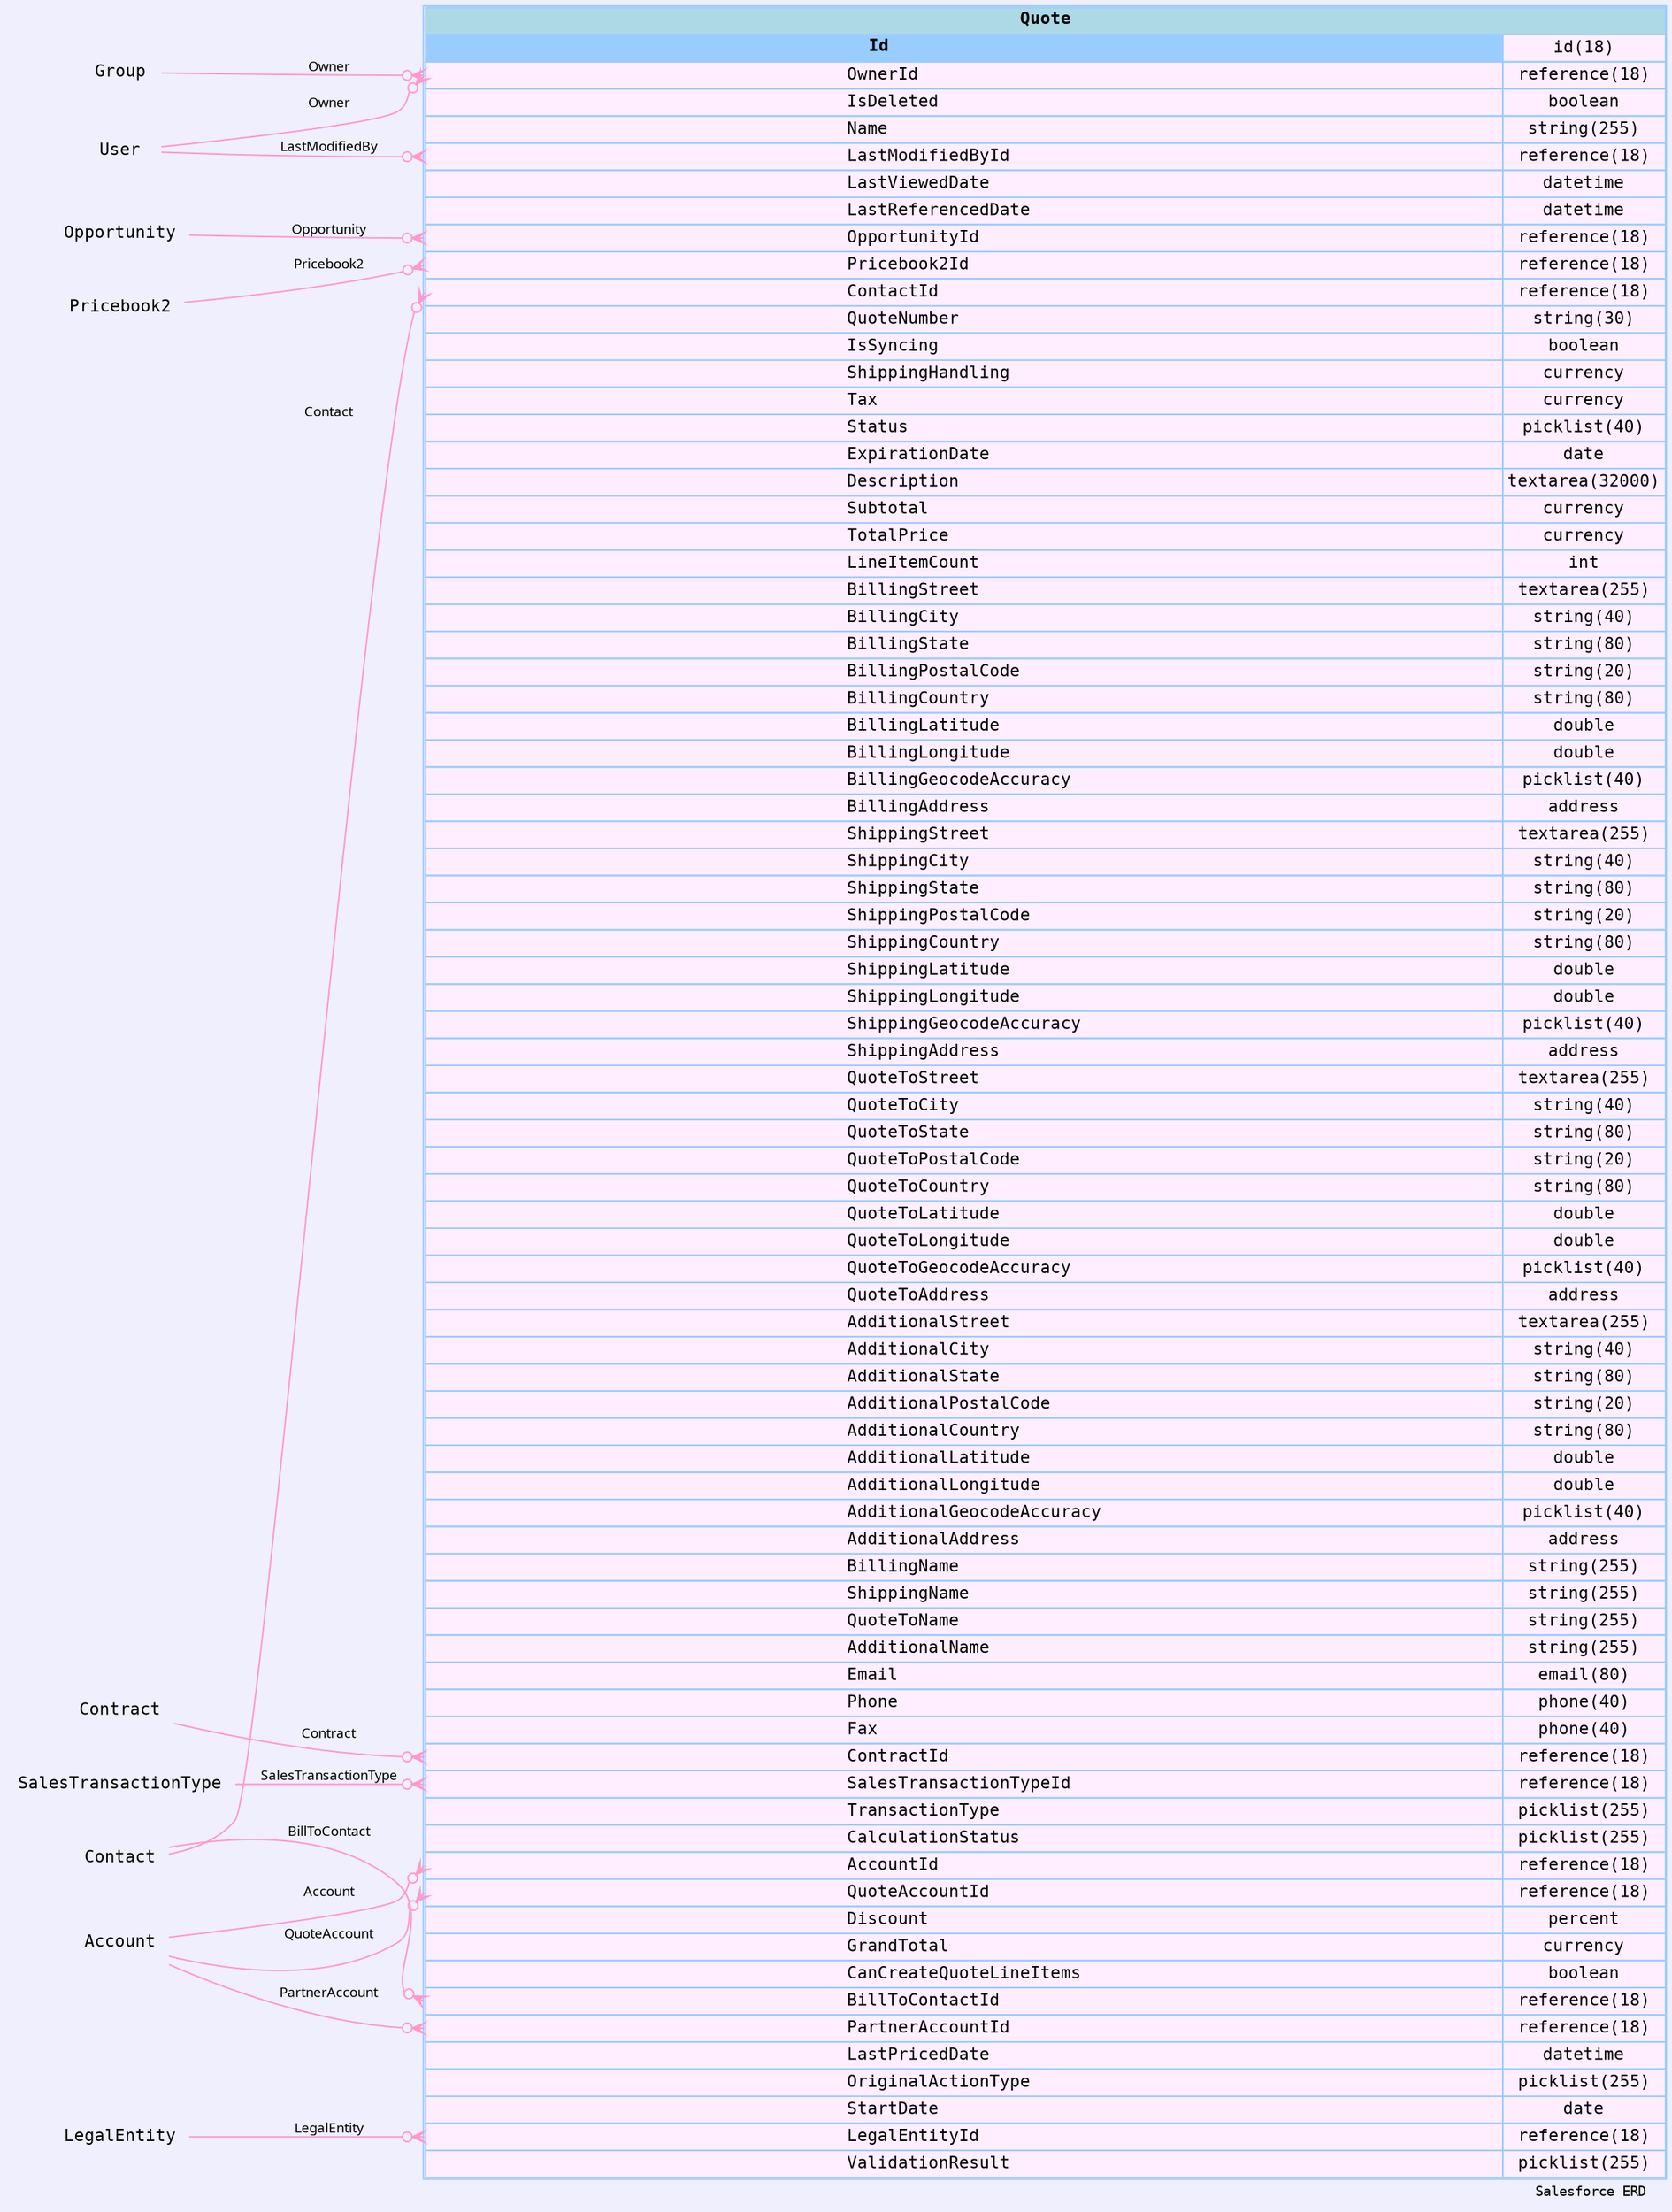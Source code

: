 
        digraph "Salesforce+ ERD" {  
            graph [  
              rankdir="RL"  
              bgcolor="#efeffd"  
              label="Salesforce ERD "  
              labeljust="r"  
              nodesep="0.18"  
              ranksep="0.46"        
              fontname="Courier"  
              fontsize="9"  
            ];  
            node [  
              fontname="Courier"  
              fontsize="11"  
              shape="plaintext"  
              color="#99ccff"  
            ];  
            edge [ arrowsize="0.8"   ];
        
            Quote [shape=none, margin=0, label=<
                <table border="1" cellborder="1" cellspacing="0" bgcolor="#ffeeff" >   
                  <tr><td colspan="3" bgcolor="lightblue"><b>Quote</b></td></tr>
             <tr>
                                        <td  bgcolor="#99ccff" port="Id" align="left">
                                           <b>Id</b>
                                        </td><td>id(18)</td></tr> <tr>
                                         <td port="OwnerId" align="left">
                                         OwnerId
                                       </td><td>reference(18)</td></tr> <tr>
                                         <td port="IsDeleted" align="left">
                                         IsDeleted
                                       </td><td>boolean</td></tr> <tr>
                                         <td port="Name" align="left">
                                         Name
                                       </td><td>string(255)</td></tr> <tr>
                                         <td port="LastModifiedById" align="left">
                                         LastModifiedById
                                       </td><td>reference(18)</td></tr> <tr>
                                         <td port="LastViewedDate" align="left">
                                         LastViewedDate
                                       </td><td>datetime</td></tr> <tr>
                                         <td port="LastReferencedDate" align="left">
                                         LastReferencedDate
                                       </td><td>datetime</td></tr> <tr>
                                         <td port="OpportunityId" align="left">
                                         OpportunityId
                                       </td><td>reference(18)</td></tr> <tr>
                                         <td port="Pricebook2Id" align="left">
                                         Pricebook2Id
                                       </td><td>reference(18)</td></tr> <tr>
                                         <td port="ContactId" align="left">
                                         ContactId
                                       </td><td>reference(18)</td></tr> <tr>
                                         <td port="QuoteNumber" align="left">
                                         QuoteNumber
                                       </td><td>string(30)</td></tr> <tr>
                                         <td port="IsSyncing" align="left">
                                         IsSyncing
                                       </td><td>boolean</td></tr> <tr>
                                         <td port="ShippingHandling" align="left">
                                         ShippingHandling
                                       </td><td>currency</td></tr> <tr>
                                         <td port="Tax" align="left">
                                         Tax
                                       </td><td>currency</td></tr> <tr>
                                         <td port="Status" align="left">
                                         Status
                                       </td><td>picklist(40)</td></tr> <tr>
                                         <td port="ExpirationDate" align="left">
                                         ExpirationDate
                                       </td><td>date</td></tr> <tr>
                                         <td port="Description" align="left">
                                         Description
                                       </td><td>textarea(32000)</td></tr> <tr>
                                         <td port="Subtotal" align="left">
                                         Subtotal
                                       </td><td>currency</td></tr> <tr>
                                         <td port="TotalPrice" align="left">
                                         TotalPrice
                                       </td><td>currency</td></tr> <tr>
                                         <td port="LineItemCount" align="left">
                                         LineItemCount
                                       </td><td>int</td></tr> <tr>
                                         <td port="BillingStreet" align="left">
                                         BillingStreet
                                       </td><td>textarea(255)</td></tr> <tr>
                                         <td port="BillingCity" align="left">
                                         BillingCity
                                       </td><td>string(40)</td></tr> <tr>
                                         <td port="BillingState" align="left">
                                         BillingState
                                       </td><td>string(80)</td></tr> <tr>
                                         <td port="BillingPostalCode" align="left">
                                         BillingPostalCode
                                       </td><td>string(20)</td></tr> <tr>
                                         <td port="BillingCountry" align="left">
                                         BillingCountry
                                       </td><td>string(80)</td></tr> <tr>
                                         <td port="BillingLatitude" align="left">
                                         BillingLatitude
                                       </td><td>double</td></tr> <tr>
                                         <td port="BillingLongitude" align="left">
                                         BillingLongitude
                                       </td><td>double</td></tr> <tr>
                                         <td port="BillingGeocodeAccuracy" align="left">
                                         BillingGeocodeAccuracy
                                       </td><td>picklist(40)</td></tr> <tr>
                                         <td port="BillingAddress" align="left">
                                         BillingAddress
                                       </td><td>address</td></tr> <tr>
                                         <td port="ShippingStreet" align="left">
                                         ShippingStreet
                                       </td><td>textarea(255)</td></tr> <tr>
                                         <td port="ShippingCity" align="left">
                                         ShippingCity
                                       </td><td>string(40)</td></tr> <tr>
                                         <td port="ShippingState" align="left">
                                         ShippingState
                                       </td><td>string(80)</td></tr> <tr>
                                         <td port="ShippingPostalCode" align="left">
                                         ShippingPostalCode
                                       </td><td>string(20)</td></tr> <tr>
                                         <td port="ShippingCountry" align="left">
                                         ShippingCountry
                                       </td><td>string(80)</td></tr> <tr>
                                         <td port="ShippingLatitude" align="left">
                                         ShippingLatitude
                                       </td><td>double</td></tr> <tr>
                                         <td port="ShippingLongitude" align="left">
                                         ShippingLongitude
                                       </td><td>double</td></tr> <tr>
                                         <td port="ShippingGeocodeAccuracy" align="left">
                                         ShippingGeocodeAccuracy
                                       </td><td>picklist(40)</td></tr> <tr>
                                         <td port="ShippingAddress" align="left">
                                         ShippingAddress
                                       </td><td>address</td></tr> <tr>
                                         <td port="QuoteToStreet" align="left">
                                         QuoteToStreet
                                       </td><td>textarea(255)</td></tr> <tr>
                                         <td port="QuoteToCity" align="left">
                                         QuoteToCity
                                       </td><td>string(40)</td></tr> <tr>
                                         <td port="QuoteToState" align="left">
                                         QuoteToState
                                       </td><td>string(80)</td></tr> <tr>
                                         <td port="QuoteToPostalCode" align="left">
                                         QuoteToPostalCode
                                       </td><td>string(20)</td></tr> <tr>
                                         <td port="QuoteToCountry" align="left">
                                         QuoteToCountry
                                       </td><td>string(80)</td></tr> <tr>
                                         <td port="QuoteToLatitude" align="left">
                                         QuoteToLatitude
                                       </td><td>double</td></tr> <tr>
                                         <td port="QuoteToLongitude" align="left">
                                         QuoteToLongitude
                                       </td><td>double</td></tr> <tr>
                                         <td port="QuoteToGeocodeAccuracy" align="left">
                                         QuoteToGeocodeAccuracy
                                       </td><td>picklist(40)</td></tr> <tr>
                                         <td port="QuoteToAddress" align="left">
                                         QuoteToAddress
                                       </td><td>address</td></tr> <tr>
                                         <td port="AdditionalStreet" align="left">
                                         AdditionalStreet
                                       </td><td>textarea(255)</td></tr> <tr>
                                         <td port="AdditionalCity" align="left">
                                         AdditionalCity
                                       </td><td>string(40)</td></tr> <tr>
                                         <td port="AdditionalState" align="left">
                                         AdditionalState
                                       </td><td>string(80)</td></tr> <tr>
                                         <td port="AdditionalPostalCode" align="left">
                                         AdditionalPostalCode
                                       </td><td>string(20)</td></tr> <tr>
                                         <td port="AdditionalCountry" align="left">
                                         AdditionalCountry
                                       </td><td>string(80)</td></tr> <tr>
                                         <td port="AdditionalLatitude" align="left">
                                         AdditionalLatitude
                                       </td><td>double</td></tr> <tr>
                                         <td port="AdditionalLongitude" align="left">
                                         AdditionalLongitude
                                       </td><td>double</td></tr> <tr>
                                         <td port="AdditionalGeocodeAccuracy" align="left">
                                         AdditionalGeocodeAccuracy
                                       </td><td>picklist(40)</td></tr> <tr>
                                         <td port="AdditionalAddress" align="left">
                                         AdditionalAddress
                                       </td><td>address</td></tr> <tr>
                                         <td port="BillingName" align="left">
                                         BillingName
                                       </td><td>string(255)</td></tr> <tr>
                                         <td port="ShippingName" align="left">
                                         ShippingName
                                       </td><td>string(255)</td></tr> <tr>
                                         <td port="QuoteToName" align="left">
                                         QuoteToName
                                       </td><td>string(255)</td></tr> <tr>
                                         <td port="AdditionalName" align="left">
                                         AdditionalName
                                       </td><td>string(255)</td></tr> <tr>
                                         <td port="Email" align="left">
                                         Email
                                       </td><td>email(80)</td></tr> <tr>
                                         <td port="Phone" align="left">
                                         Phone
                                       </td><td>phone(40)</td></tr> <tr>
                                         <td port="Fax" align="left">
                                         Fax
                                       </td><td>phone(40)</td></tr> <tr>
                                         <td port="ContractId" align="left">
                                         ContractId
                                       </td><td>reference(18)</td></tr> <tr>
                                         <td port="SalesTransactionTypeId" align="left">
                                         SalesTransactionTypeId
                                       </td><td>reference(18)</td></tr> <tr>
                                         <td port="TransactionType" align="left">
                                         TransactionType
                                       </td><td>picklist(255)</td></tr> <tr>
                                         <td port="CalculationStatus" align="left">
                                         CalculationStatus
                                       </td><td>picklist(255)</td></tr> <tr>
                                         <td port="AccountId" align="left">
                                         AccountId
                                       </td><td>reference(18)</td></tr> <tr>
                                         <td port="QuoteAccountId" align="left">
                                         QuoteAccountId
                                       </td><td>reference(18)</td></tr> <tr>
                                         <td port="Discount" align="left">
                                         Discount
                                       </td><td>percent</td></tr> <tr>
                                         <td port="GrandTotal" align="left">
                                         GrandTotal
                                       </td><td>currency</td></tr> <tr>
                                         <td port="CanCreateQuoteLineItems" align="left">
                                         CanCreateQuoteLineItems
                                       </td><td>boolean</td></tr> <tr>
                                         <td port="BillToContactId" align="left">
                                         BillToContactId
                                       </td><td>reference(18)</td></tr> <tr>
                                         <td port="PartnerAccountId" align="left">
                                         PartnerAccountId
                                       </td><td>reference(18)</td></tr> <tr>
                                         <td port="LastPricedDate" align="left">
                                         LastPricedDate
                                       </td><td>datetime</td></tr> <tr>
                                         <td port="OriginalActionType" align="left">
                                         OriginalActionType
                                       </td><td>picklist(255)</td></tr> <tr>
                                         <td port="StartDate" align="left">
                                         StartDate
                                       </td><td>date</td></tr> <tr>
                                         <td port="LegalEntityId" align="left">
                                         LegalEntityId
                                       </td><td>reference(18)</td></tr> <tr>
                                         <td port="ValidationResult" align="left">
                                         ValidationResult
                                       </td><td>picklist(255)</td></tr>            
                </table>
                >
                  URL="#"
                  tooltip=" Quote "
                ];
            
                            "Quote" : "OwnerId": w -> 
                                  "Group" : "Id" 
                                           : e 
                                          [arrowhead=none 
                                           dir=back 
                                           arrowtail=crowodot 
                                           color="#ff99cc"
                                           label="Owner"
                                           fontname="Monaco"
                                           fontsize="9"
                                          ];
                      
                            "Quote" : "OwnerId": w -> 
                                  "User" : "Id" 
                                           : e 
                                          [arrowhead=none 
                                           dir=back 
                                           arrowtail=crowodot 
                                           color="#ff99cc"
                                           label="Owner"
                                           fontname="Monaco"
                                           fontsize="9"
                                          ];
                      
                            "Quote" : "LastModifiedById": w -> 
                                  "User" : "Id" 
                                           : e 
                                          [arrowhead=none 
                                           dir=back 
                                           arrowtail=crowodot 
                                           color="#ff99cc"
                                           label="LastModifiedBy"
                                           fontname="Monaco"
                                           fontsize="9"
                                          ];
                      
                            "Quote" : "OpportunityId": w -> 
                                  "Opportunity" : "Id" 
                                           : e 
                                          [arrowhead=none 
                                           dir=back 
                                           arrowtail=crowodot 
                                           color="#ff99cc"
                                           label="Opportunity"
                                           fontname="Monaco"
                                           fontsize="9"
                                          ];
                      
                            "Quote" : "Pricebook2Id": w -> 
                                  "Pricebook2" : "Id" 
                                           : e 
                                          [arrowhead=none 
                                           dir=back 
                                           arrowtail=crowodot 
                                           color="#ff99cc"
                                           label="Pricebook2"
                                           fontname="Monaco"
                                           fontsize="9"
                                          ];
                      
                            "Quote" : "ContactId": w -> 
                                  "Contact" : "Id" 
                                           : e 
                                          [arrowhead=none 
                                           dir=back 
                                           arrowtail=crowodot 
                                           color="#ff99cc"
                                           label="Contact"
                                           fontname="Monaco"
                                           fontsize="9"
                                          ];
                      
                            "Quote" : "ContractId": w -> 
                                  "Contract" : "Id" 
                                           : e 
                                          [arrowhead=none 
                                           dir=back 
                                           arrowtail=crowodot 
                                           color="#ff99cc"
                                           label="Contract"
                                           fontname="Monaco"
                                           fontsize="9"
                                          ];
                      
                            "Quote" : "SalesTransactionTypeId": w -> 
                                  "SalesTransactionType" : "Id" 
                                           : e 
                                          [arrowhead=none 
                                           dir=back 
                                           arrowtail=crowodot 
                                           color="#ff99cc"
                                           label="SalesTransactionType"
                                           fontname="Monaco"
                                           fontsize="9"
                                          ];
                      
                            "Quote" : "AccountId": w -> 
                                  "Account" : "Id" 
                                           : e 
                                          [arrowhead=none 
                                           dir=back 
                                           arrowtail=crowodot 
                                           color="#ff99cc"
                                           label="Account"
                                           fontname="Monaco"
                                           fontsize="9"
                                          ];
                      
                            "Quote" : "QuoteAccountId": w -> 
                                  "Account" : "Id" 
                                           : e 
                                          [arrowhead=none 
                                           dir=back 
                                           arrowtail=crowodot 
                                           color="#ff99cc"
                                           label="QuoteAccount"
                                           fontname="Monaco"
                                           fontsize="9"
                                          ];
                      
                            "Quote" : "BillToContactId": w -> 
                                  "Contact" : "Id" 
                                           : e 
                                          [arrowhead=none 
                                           dir=back 
                                           arrowtail=crowodot 
                                           color="#ff99cc"
                                           label="BillToContact"
                                           fontname="Monaco"
                                           fontsize="9"
                                          ];
                      
                            "Quote" : "PartnerAccountId": w -> 
                                  "Account" : "Id" 
                                           : e 
                                          [arrowhead=none 
                                           dir=back 
                                           arrowtail=crowodot 
                                           color="#ff99cc"
                                           label="PartnerAccount"
                                           fontname="Monaco"
                                           fontsize="9"
                                          ];
                      
                            "Quote" : "LegalEntityId": w -> 
                                  "LegalEntity" : "Id" 
                                           : e 
                                          [arrowhead=none 
                                           dir=back 
                                           arrowtail=crowodot 
                                           color="#ff99cc"
                                           label="LegalEntity"
                                           fontname="Monaco"
                                           fontsize="9"
                                          ];
                      }